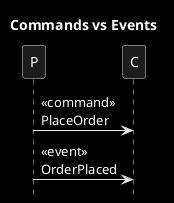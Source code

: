 @startuml
title Commands vs Events
hide footbox
skinparam monochrome reverse

P->C: <<command>>\nPlaceOrder
P->C: <<event>>\nOrderPlaced
@enduml
